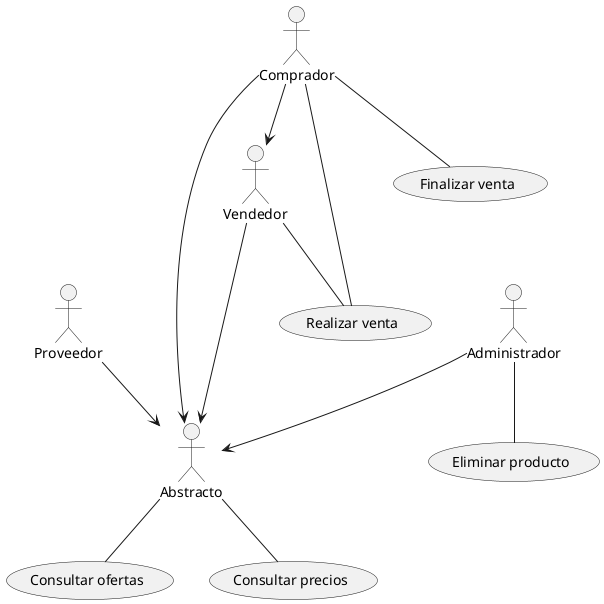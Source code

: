 @startuml


:Vendedor:---> Abstracto
:Proveedor: --> Abstracto
:Administrador: --> Abstracto
:Comprador: --> Abstracto
:Vendedor: -- (realizar)
:Comprador: -- (realizar)
"Realizar venta" as (realizar)

:Comprador: -- (finalizar)
"Finalizar venta" as (finalizar)

:Abstracto: -- (ConsultarO)
"Consultar ofertas" as (ConsultarO)

:Abstracto: -- (ConsultarP)
"Consultar precios" as (ConsultarP)


:Administrador: -- (EliminarP)
"Eliminar producto" as (EliminarP)

:Comprador: --> Vendedor


@enduml
